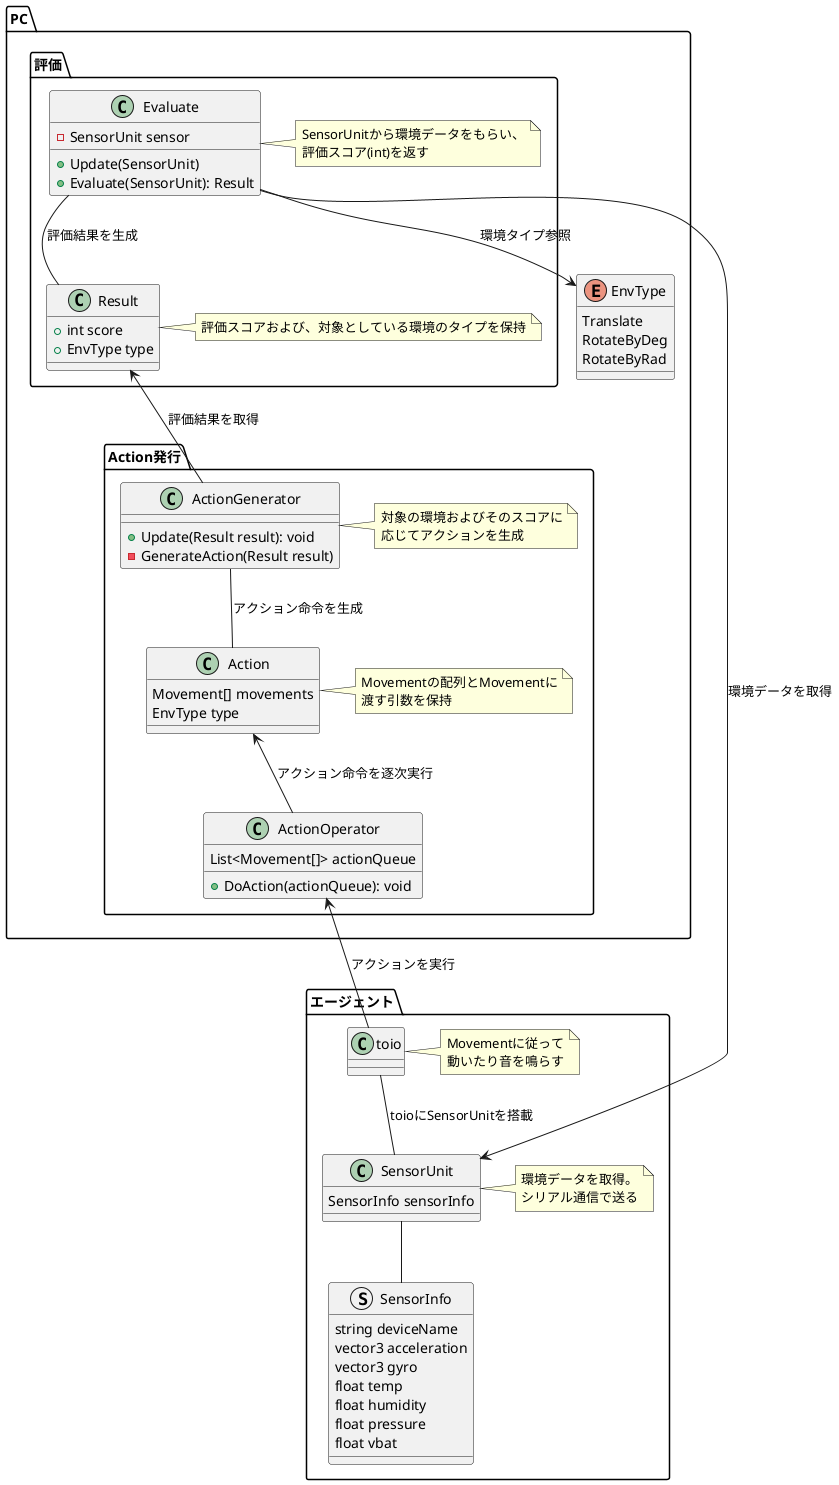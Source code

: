 @startuml
' パッケージ（名前空間）の定義
package PC{
	package "Action発行" {
		class ActionGenerator {
			+ Update(Result result): void
			- GenerateAction(Result result)
		}
		note right of ActionGenerator : 対象の環境およびそのスコアに\n応じてアクションを生成

		class Action {
			Movement[] movements
			EnvType type
		}
		note right of Action: Movementの配列とMovementに\n渡す引数を保持

		class ActionOperator{
			List<Movement[]> actionQueue
			+ DoAction(actionQueue): void
		}


	}

	package "評価" {
		class Evaluate {
			- SensorUnit sensor
			+ Update(SensorUnit)
			+ Evaluate(SensorUnit): Result
		}
		note right of Evaluate: SensorUnitから環境データをもらい、\n評価スコア(int)を返す

		class Result {
			+ int score
			+ EnvType type
		}
		note right of Result: 評価スコアおよび、対象としている環境のタイプを保持
	}

	enum EnvType {
		Translate
		RotateByDeg
		RotateByRad
	}
}

package "エージェント" {
	class toio
	note right of toio: Movementに従って\n動いたり音を鳴らす

	class SensorUnit{
		SensorInfo sensorInfo
	}
	note right of SensorUnit: 環境データを取得。\nシリアル通信で送る

	struct SensorInfo{
		string deviceName
		vector3 acceleration
		vector3 gyro
		float temp
		float humidity
		float pressure
		float vbat
	}

}

' 関係性の定義
toio -- SensorUnit: toioにSensorUnitを搭載
SensorUnit -- SensorInfo
SensorUnit <-- Evaluate: 環境データを取得
Evaluate -- Result: 評価結果を生成
EnvType <-up- Evaluate: 環境タイプ参照
Result <-- ActionGenerator: 評価結果を取得
ActionGenerator -- Action: アクション命令を生成
Action <-- ActionOperator: アクション命令を逐次実行
ActionOperator <-- toio: アクションを実行

@enduml
